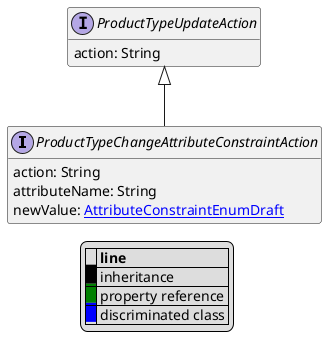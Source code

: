 @startuml

hide empty fields
hide empty methods
legend
|= |= line |
|<back:black>   </back>| inheritance |
|<back:green>   </back>| property reference |
|<back:blue>   </back>| discriminated class |
endlegend
interface ProductTypeChangeAttributeConstraintAction [[ProductTypeChangeAttributeConstraintAction.svg]] extends ProductTypeUpdateAction {
    action: String
    attributeName: String
    newValue: [[AttributeConstraintEnumDraft.svg AttributeConstraintEnumDraft]]
}
interface ProductTypeUpdateAction [[ProductTypeUpdateAction.svg]]  {
    action: String
}





@enduml
